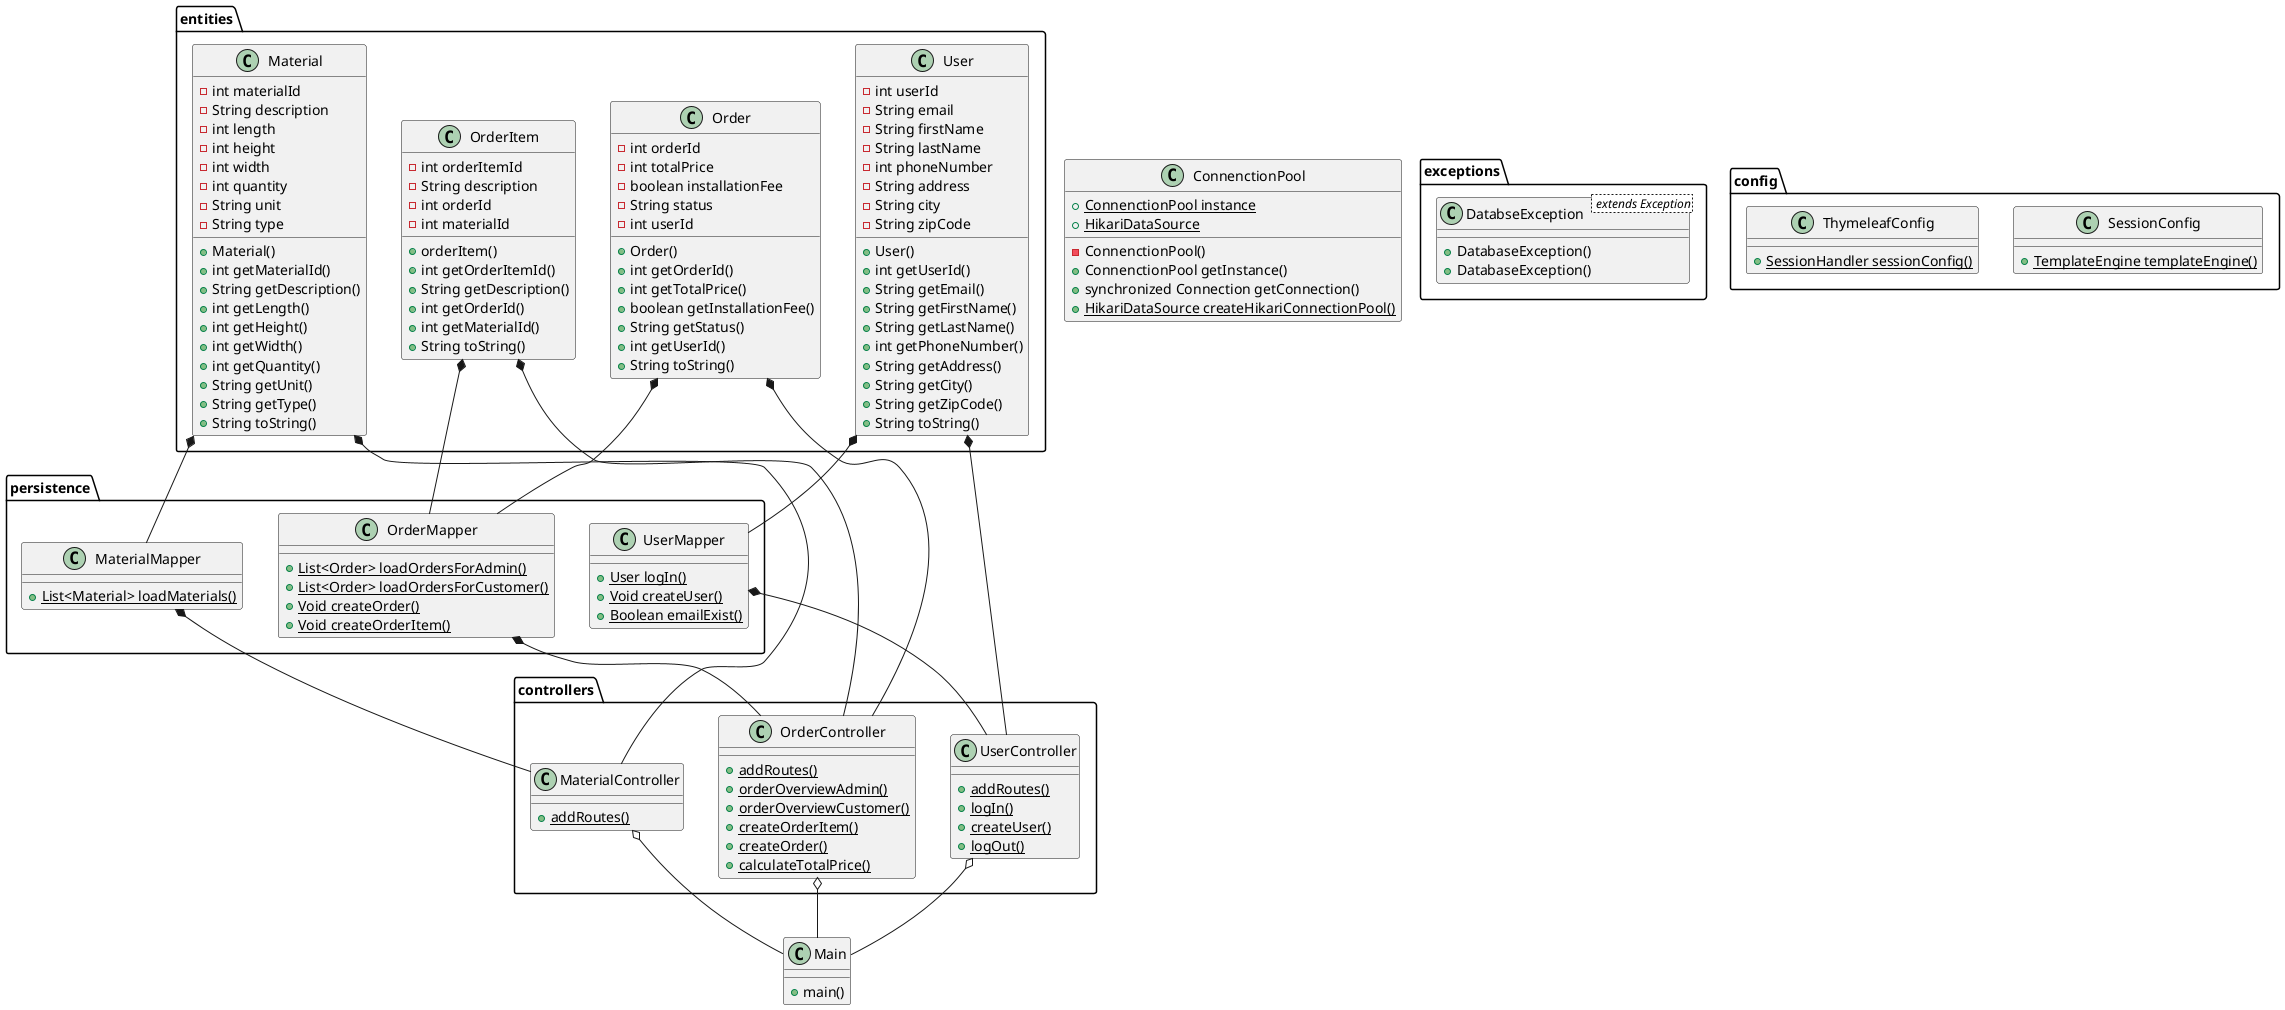 @startuml
'https://plantuml.com/class-diagram



Class Main{
+main()
}

    Class ConnenctionPool{
        {static}+ConnenctionPool instance
        {static}+HikariDataSource
        -ConnenctionPool()
        +ConnenctionPool getInstance()
        +synchronized Connection getConnection()
         {static}+HikariDataSource createHikariConnectionPool()
        }

package persistence
{


        Class MaterialMapper{
        {static}+List<Material> loadMaterials()
        }

        Class UserMapper{
        {static}+User logIn()
        {static}+Void createUser()
        {static}+Boolean emailExist()
        }

        Class OrderMapper{
        {static}+List<Order> loadOrdersForAdmin()
        {static}+List<Order> loadOrdersForCustomer()
        {static}+Void createOrder()
        {static}+Void createOrderItem()
        }

}

package exceptions
{
    Class DatabseException< extends Exception>{
    + DatabaseException()
    + DatabaseException()
    }
}

package entities
{
Class Material{
    -int materialId
    -String description
    -int length
    -int height
    -int width
    -int quantity
    -String unit
    -String type

    +Material()
    +int getMaterialId()
    +String getDescription()
    +int getLength()
    +int getHeight()
    +int getWidth()
    +int getQuantity()
    +String getUnit()
    +String getType()
    +String toString()
    }

Class Order{
    - int orderId
    -int totalPrice
    -boolean installationFee
    -String status
    -int userId

    +Order()
    +int getOrderId()
    +int getTotalPrice()
    +boolean getInstallationFee()
    +String getStatus()
    +int getUserId()
    +String toString()
}

Class User {
    -int userId
    -String email
    -String firstName
    -String lastName
    -int phoneNumber
    -String address
    -String city
    -String zipCode

    +User()
    +int getUserId()
    +String getEmail()
    +String getFirstName()
    +String getLastName()
    +int getPhoneNumber()
    +String getAddress()
    +String getCity()
    +String getZipCode()
    +String toString()
    }

Class OrderItem{
    -int orderItemId
    -String description
    -int orderId
    -int materialId

    +orderItem()
    +int getOrderItemId()
    +String getDescription()
    +int getOrderId()
    +int getMaterialId()
    +String toString()
    }

}

package controllers
{
    Class MaterialController{
    {static}+addRoutes()

    }

    Class OrderController{
    {static}+addRoutes()
    {static}+orderOverviewAdmin()
    {static}+orderOverviewCustomer()
    {static}+createOrderItem()
    {static}+createOrder()
    {static}+calculateTotalPrice()
    }

    Class UserController{
    {static}+addRoutes()
    {static}+logIn()
    {static}+createUser()
    {static}+logOut()
    }
}

package config
{
    Class SessionConfig{
    {static}+TemplateEngine templateEngine()
    }

    Class ThymeleafConfig{
    {static}+SessionHandler sessionConfig()
    }
}



UserController o-- Main
OrderController o-- Main
MaterialController o-- Main

User *-- UserMapper
Order *-- OrderMapper
OrderItem *-- OrderMapper
Material *-- MaterialMapper

User *-- UserController
Order *-- OrderController
OrderItem *-- OrderController
Material *-- MaterialController

OrderMapper *-- OrderController
MaterialMapper *-- MaterialController
UserMapper *-- UserController






@enduml